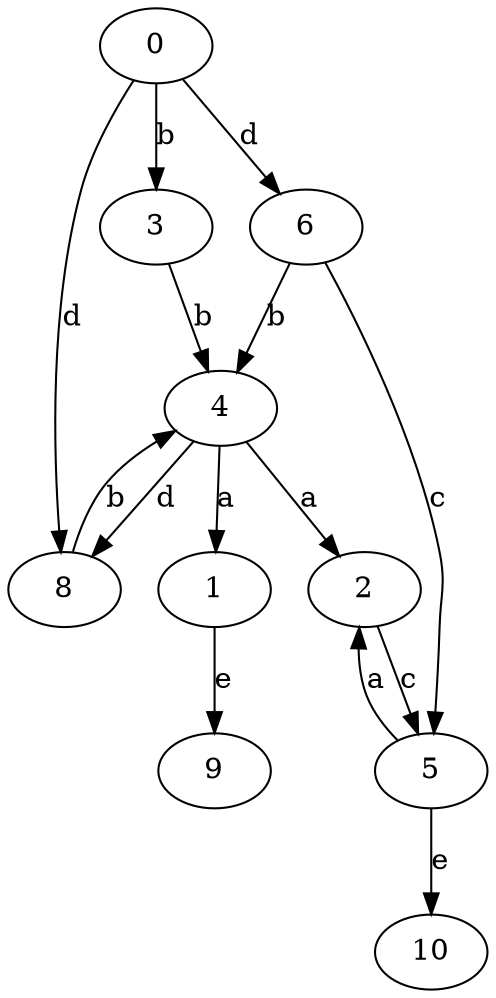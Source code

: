 strict digraph  {
1;
0;
2;
3;
4;
5;
6;
8;
9;
10;
1 -> 9  [label=e];
0 -> 3  [label=b];
0 -> 6  [label=d];
0 -> 8  [label=d];
2 -> 5  [label=c];
3 -> 4  [label=b];
4 -> 1  [label=a];
4 -> 2  [label=a];
4 -> 8  [label=d];
5 -> 2  [label=a];
5 -> 10  [label=e];
6 -> 4  [label=b];
6 -> 5  [label=c];
8 -> 4  [label=b];
}
